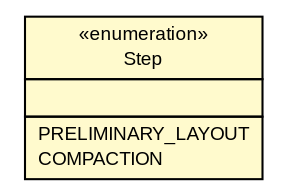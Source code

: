#!/usr/local/bin/dot
#
# Class diagram 
# Generated by UMLGraph version R5_6 (http://www.umlgraph.org/)
#

digraph G {
	edge [fontname="arial",fontsize=10,labelfontname="arial",labelfontsize=10];
	node [fontname="arial",fontsize=10,shape=plaintext];
	nodesep=0.25;
	ranksep=0.5;
	// pfc.models.algorithms.sldominance.SLDominanceAlgorithm.Step
	c13985 [label=<<table title="pfc.models.algorithms.sldominance.SLDominanceAlgorithm.Step" border="0" cellborder="1" cellspacing="0" cellpadding="2" port="p" bgcolor="lemonChiffon" href="./SLDominanceAlgorithm.Step.html">
		<tr><td><table border="0" cellspacing="0" cellpadding="1">
<tr><td align="center" balign="center"> &#171;enumeration&#187; </td></tr>
<tr><td align="center" balign="center"> Step </td></tr>
		</table></td></tr>
		<tr><td><table border="0" cellspacing="0" cellpadding="1">
<tr><td align="left" balign="left">  </td></tr>
		</table></td></tr>
		<tr><td><table border="0" cellspacing="0" cellpadding="1">
<tr><td align="left" balign="left"> PRELIMINARY_LAYOUT </td></tr>
<tr><td align="left" balign="left"> COMPACTION </td></tr>
		</table></td></tr>
		</table>>, URL="./SLDominanceAlgorithm.Step.html", fontname="arial", fontcolor="black", fontsize=9.0];
}

